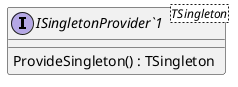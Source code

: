 @startuml
interface "ISingletonProvider`1"<TSingleton> {
    ProvideSingleton() : TSingleton
}
@enduml
